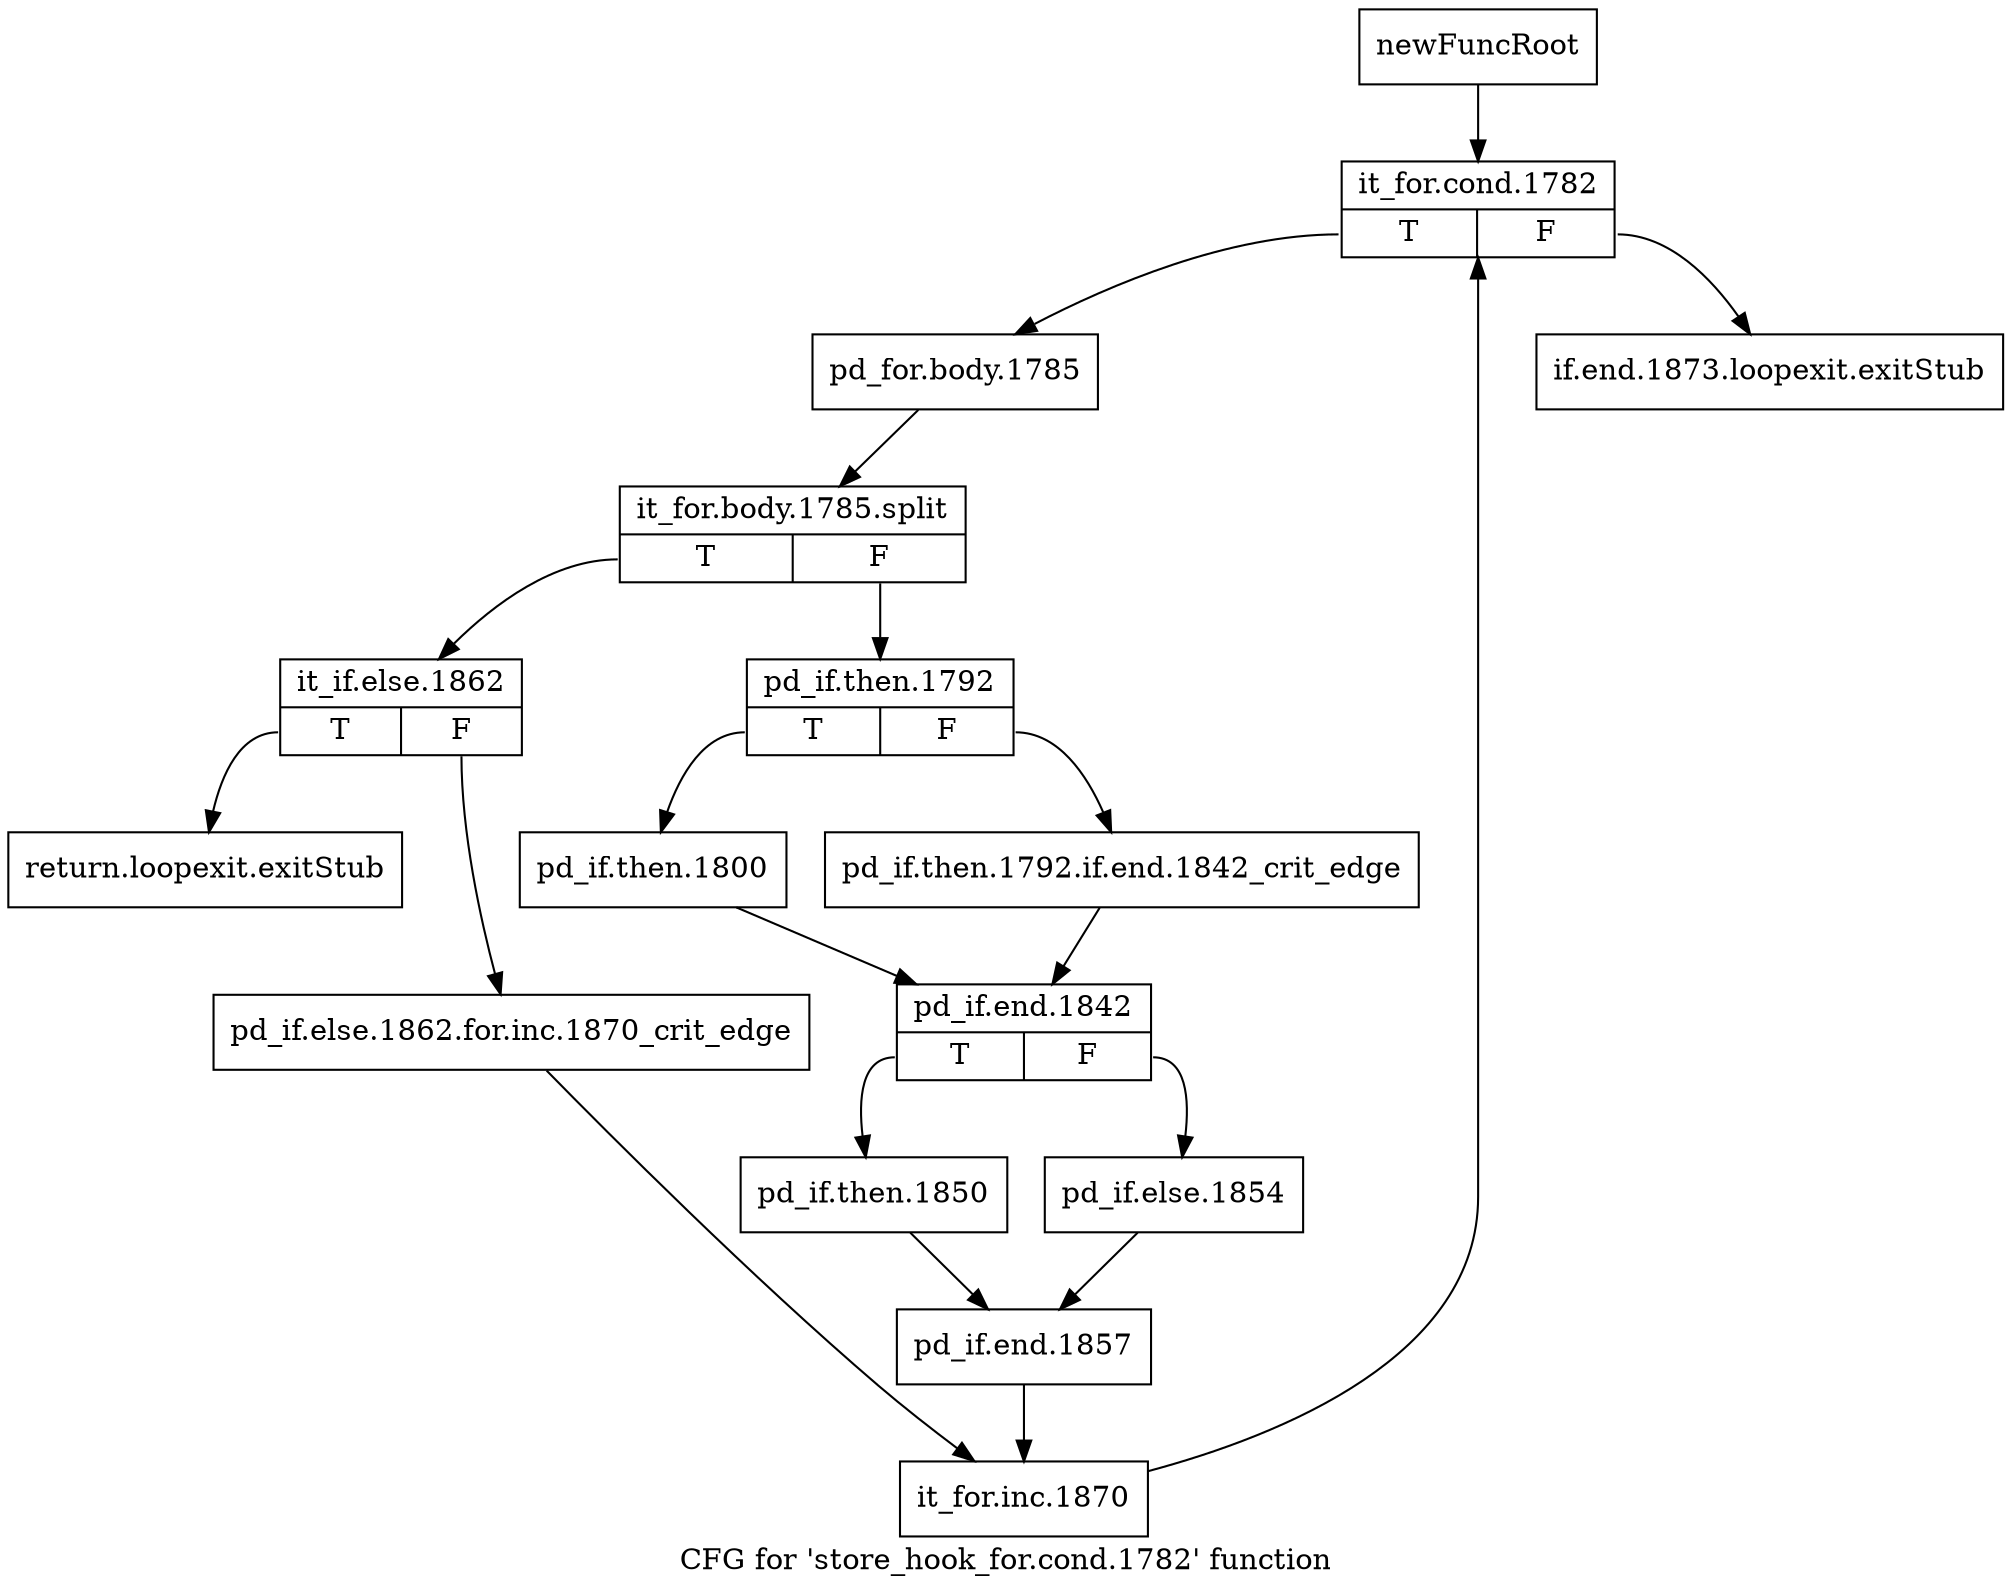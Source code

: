 digraph "CFG for 'store_hook_for.cond.1782' function" {
	label="CFG for 'store_hook_for.cond.1782' function";

	Node0x590af10 [shape=record,label="{newFuncRoot}"];
	Node0x590af10 -> Node0x590b000;
	Node0x590af60 [shape=record,label="{if.end.1873.loopexit.exitStub}"];
	Node0x590afb0 [shape=record,label="{return.loopexit.exitStub}"];
	Node0x590b000 [shape=record,label="{it_for.cond.1782|{<s0>T|<s1>F}}"];
	Node0x590b000:s0 -> Node0x590b050;
	Node0x590b000:s1 -> Node0x590af60;
	Node0x590b050 [shape=record,label="{pd_for.body.1785}"];
	Node0x590b050 -> Node0x67f3610;
	Node0x67f3610 [shape=record,label="{it_for.body.1785.split|{<s0>T|<s1>F}}"];
	Node0x67f3610:s0 -> Node0x590b2d0;
	Node0x67f3610:s1 -> Node0x590b0a0;
	Node0x590b0a0 [shape=record,label="{pd_if.then.1792|{<s0>T|<s1>F}}"];
	Node0x590b0a0:s0 -> Node0x590b140;
	Node0x590b0a0:s1 -> Node0x590b0f0;
	Node0x590b0f0 [shape=record,label="{pd_if.then.1792.if.end.1842_crit_edge}"];
	Node0x590b0f0 -> Node0x590b190;
	Node0x590b140 [shape=record,label="{pd_if.then.1800}"];
	Node0x590b140 -> Node0x590b190;
	Node0x590b190 [shape=record,label="{pd_if.end.1842|{<s0>T|<s1>F}}"];
	Node0x590b190:s0 -> Node0x590b230;
	Node0x590b190:s1 -> Node0x590b1e0;
	Node0x590b1e0 [shape=record,label="{pd_if.else.1854}"];
	Node0x590b1e0 -> Node0x590b280;
	Node0x590b230 [shape=record,label="{pd_if.then.1850}"];
	Node0x590b230 -> Node0x590b280;
	Node0x590b280 [shape=record,label="{pd_if.end.1857}"];
	Node0x590b280 -> Node0x590b370;
	Node0x590b2d0 [shape=record,label="{it_if.else.1862|{<s0>T|<s1>F}}"];
	Node0x590b2d0:s0 -> Node0x590afb0;
	Node0x590b2d0:s1 -> Node0x590b320;
	Node0x590b320 [shape=record,label="{pd_if.else.1862.for.inc.1870_crit_edge}"];
	Node0x590b320 -> Node0x590b370;
	Node0x590b370 [shape=record,label="{it_for.inc.1870}"];
	Node0x590b370 -> Node0x590b000;
}
